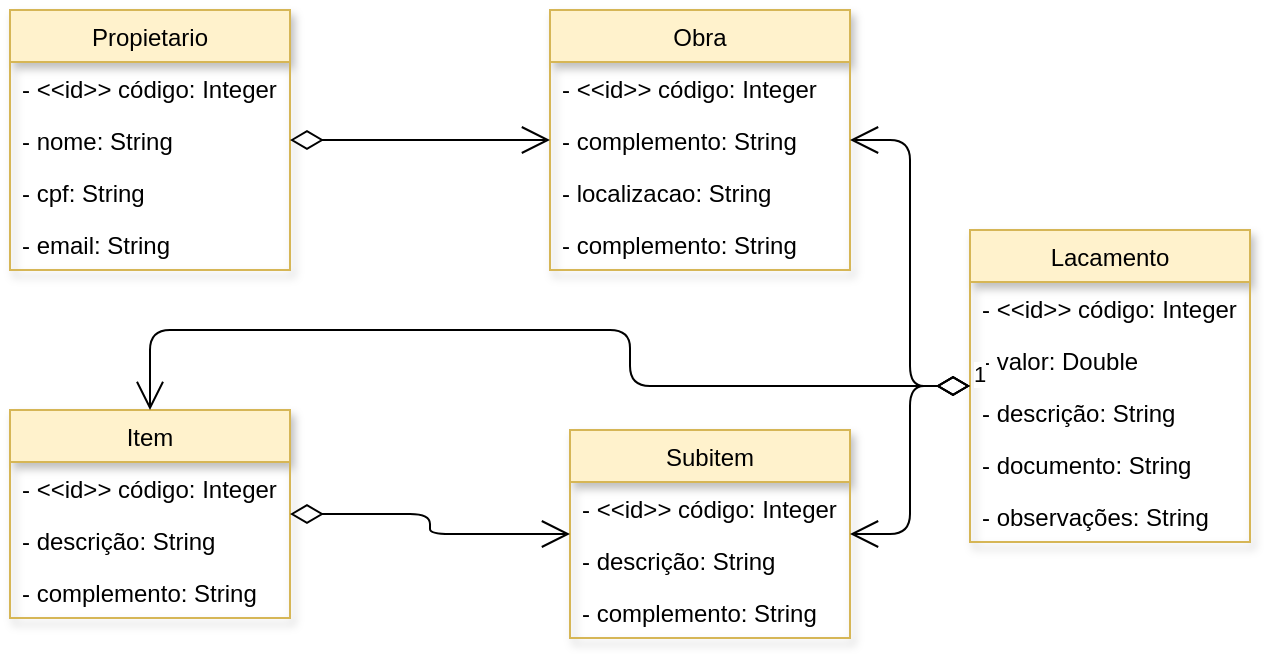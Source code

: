 <mxfile version="14.6.12" type="github">
  <diagram id="C5RBs43oDa-KdzZeNtuy" name="Page-1">
    <mxGraphModel dx="655" dy="394" grid="1" gridSize="10" guides="1" tooltips="1" connect="1" arrows="1" fold="1" page="1" pageScale="1" pageWidth="827" pageHeight="1169" math="0" shadow="0">
      <root>
        <mxCell id="WIyWlLk6GJQsqaUBKTNV-0" />
        <mxCell id="WIyWlLk6GJQsqaUBKTNV-1" parent="WIyWlLk6GJQsqaUBKTNV-0" />
        <mxCell id="A6MXZb6ok3bYtfzriwAI-22" value="Propietario" style="swimlane;fontStyle=0;childLayout=stackLayout;horizontal=1;startSize=26;fillColor=#fff2cc;horizontalStack=0;resizeParent=1;resizeParentMax=0;resizeLast=0;collapsible=1;marginBottom=0;shadow=1;labelBackgroundColor=none;strokeColor=#d6b656;rounded=0;" vertex="1" parent="WIyWlLk6GJQsqaUBKTNV-1">
          <mxGeometry x="40" y="120" width="140" height="130" as="geometry" />
        </mxCell>
        <mxCell id="A6MXZb6ok3bYtfzriwAI-23" value="- &lt;&lt;id&gt;&gt; código: Integer" style="text;strokeColor=none;fillColor=none;align=left;verticalAlign=top;spacingLeft=4;spacingRight=4;overflow=hidden;rotatable=0;points=[[0,0.5],[1,0.5]];portConstraint=eastwest;" vertex="1" parent="A6MXZb6ok3bYtfzriwAI-22">
          <mxGeometry y="26" width="140" height="26" as="geometry" />
        </mxCell>
        <mxCell id="A6MXZb6ok3bYtfzriwAI-24" value="- nome: String" style="text;strokeColor=none;fillColor=none;align=left;verticalAlign=top;spacingLeft=4;spacingRight=4;overflow=hidden;rotatable=0;points=[[0,0.5],[1,0.5]];portConstraint=eastwest;" vertex="1" parent="A6MXZb6ok3bYtfzriwAI-22">
          <mxGeometry y="52" width="140" height="26" as="geometry" />
        </mxCell>
        <mxCell id="A6MXZb6ok3bYtfzriwAI-25" value="- cpf: String" style="text;strokeColor=none;fillColor=none;align=left;verticalAlign=top;spacingLeft=4;spacingRight=4;overflow=hidden;rotatable=0;points=[[0,0.5],[1,0.5]];portConstraint=eastwest;" vertex="1" parent="A6MXZb6ok3bYtfzriwAI-22">
          <mxGeometry y="78" width="140" height="26" as="geometry" />
        </mxCell>
        <mxCell id="A6MXZb6ok3bYtfzriwAI-26" value="- email: String" style="text;strokeColor=none;fillColor=none;align=left;verticalAlign=top;spacingLeft=4;spacingRight=4;overflow=hidden;rotatable=0;points=[[0,0.5],[1,0.5]];portConstraint=eastwest;" vertex="1" parent="A6MXZb6ok3bYtfzriwAI-22">
          <mxGeometry y="104" width="140" height="26" as="geometry" />
        </mxCell>
        <mxCell id="A6MXZb6ok3bYtfzriwAI-28" value="Obra" style="swimlane;fontStyle=0;childLayout=stackLayout;horizontal=1;startSize=26;fillColor=#fff2cc;horizontalStack=0;resizeParent=1;resizeParentMax=0;resizeLast=0;collapsible=1;marginBottom=0;shadow=1;labelBackgroundColor=none;strokeColor=#d6b656;" vertex="1" parent="WIyWlLk6GJQsqaUBKTNV-1">
          <mxGeometry x="310" y="120" width="150" height="130" as="geometry" />
        </mxCell>
        <mxCell id="A6MXZb6ok3bYtfzriwAI-29" value="- &lt;&lt;id&gt;&gt; código: Integer" style="text;strokeColor=none;fillColor=none;align=left;verticalAlign=top;spacingLeft=4;spacingRight=4;overflow=hidden;rotatable=0;points=[[0,0.5],[1,0.5]];portConstraint=eastwest;" vertex="1" parent="A6MXZb6ok3bYtfzriwAI-28">
          <mxGeometry y="26" width="150" height="26" as="geometry" />
        </mxCell>
        <mxCell id="A6MXZb6ok3bYtfzriwAI-52" value="- complemento: String" style="text;strokeColor=none;fillColor=none;align=left;verticalAlign=top;spacingLeft=4;spacingRight=4;overflow=hidden;rotatable=0;points=[[0,0.5],[1,0.5]];portConstraint=eastwest;" vertex="1" parent="A6MXZb6ok3bYtfzriwAI-28">
          <mxGeometry y="52" width="150" height="26" as="geometry" />
        </mxCell>
        <mxCell id="A6MXZb6ok3bYtfzriwAI-31" value="- localizacao: String" style="text;strokeColor=none;fillColor=none;align=left;verticalAlign=top;spacingLeft=4;spacingRight=4;overflow=hidden;rotatable=0;points=[[0,0.5],[1,0.5]];portConstraint=eastwest;" vertex="1" parent="A6MXZb6ok3bYtfzriwAI-28">
          <mxGeometry y="78" width="150" height="26" as="geometry" />
        </mxCell>
        <mxCell id="A6MXZb6ok3bYtfzriwAI-32" value="- complemento: String" style="text;strokeColor=none;fillColor=none;align=left;verticalAlign=top;spacingLeft=4;spacingRight=4;overflow=hidden;rotatable=0;points=[[0,0.5],[1,0.5]];portConstraint=eastwest;" vertex="1" parent="A6MXZb6ok3bYtfzriwAI-28">
          <mxGeometry y="104" width="150" height="26" as="geometry" />
        </mxCell>
        <mxCell id="A6MXZb6ok3bYtfzriwAI-34" value="Lacamento" style="swimlane;fontStyle=0;childLayout=stackLayout;horizontal=1;startSize=26;fillColor=#fff2cc;horizontalStack=0;resizeParent=1;resizeParentMax=0;resizeLast=0;collapsible=1;marginBottom=0;shadow=1;labelBackgroundColor=none;strokeColor=#d6b656;" vertex="1" parent="WIyWlLk6GJQsqaUBKTNV-1">
          <mxGeometry x="520" y="230" width="140" height="156" as="geometry" />
        </mxCell>
        <mxCell id="A6MXZb6ok3bYtfzriwAI-35" value="- &lt;&lt;id&gt;&gt; código: Integer" style="text;strokeColor=none;fillColor=none;align=left;verticalAlign=top;spacingLeft=4;spacingRight=4;overflow=hidden;rotatable=0;points=[[0,0.5],[1,0.5]];portConstraint=eastwest;" vertex="1" parent="A6MXZb6ok3bYtfzriwAI-34">
          <mxGeometry y="26" width="140" height="26" as="geometry" />
        </mxCell>
        <mxCell id="A6MXZb6ok3bYtfzriwAI-36" value="- valor: Double" style="text;strokeColor=none;fillColor=none;align=left;verticalAlign=top;spacingLeft=4;spacingRight=4;overflow=hidden;rotatable=0;points=[[0,0.5],[1,0.5]];portConstraint=eastwest;" vertex="1" parent="A6MXZb6ok3bYtfzriwAI-34">
          <mxGeometry y="52" width="140" height="26" as="geometry" />
        </mxCell>
        <mxCell id="A6MXZb6ok3bYtfzriwAI-38" value="- descrição: String" style="text;strokeColor=none;fillColor=none;align=left;verticalAlign=top;spacingLeft=4;spacingRight=4;overflow=hidden;rotatable=0;points=[[0,0.5],[1,0.5]];portConstraint=eastwest;" vertex="1" parent="A6MXZb6ok3bYtfzriwAI-34">
          <mxGeometry y="78" width="140" height="26" as="geometry" />
        </mxCell>
        <mxCell id="A6MXZb6ok3bYtfzriwAI-37" value="- documento: String" style="text;strokeColor=none;fillColor=none;align=left;verticalAlign=top;spacingLeft=4;spacingRight=4;overflow=hidden;rotatable=0;points=[[0,0.5],[1,0.5]];portConstraint=eastwest;" vertex="1" parent="A6MXZb6ok3bYtfzriwAI-34">
          <mxGeometry y="104" width="140" height="26" as="geometry" />
        </mxCell>
        <mxCell id="A6MXZb6ok3bYtfzriwAI-40" value="- observações: String" style="text;strokeColor=none;fillColor=none;align=left;verticalAlign=top;spacingLeft=4;spacingRight=4;overflow=hidden;rotatable=0;points=[[0,0.5],[1,0.5]];portConstraint=eastwest;" vertex="1" parent="A6MXZb6ok3bYtfzriwAI-34">
          <mxGeometry y="130" width="140" height="26" as="geometry" />
        </mxCell>
        <mxCell id="A6MXZb6ok3bYtfzriwAI-41" value="Item" style="swimlane;fontStyle=0;childLayout=stackLayout;horizontal=1;startSize=26;fillColor=#fff2cc;horizontalStack=0;resizeParent=1;resizeParentMax=0;resizeLast=0;collapsible=1;marginBottom=0;shadow=1;labelBackgroundColor=none;strokeColor=#d6b656;" vertex="1" parent="WIyWlLk6GJQsqaUBKTNV-1">
          <mxGeometry x="40" y="320" width="140" height="104" as="geometry" />
        </mxCell>
        <mxCell id="A6MXZb6ok3bYtfzriwAI-42" value="- &lt;&lt;id&gt;&gt; código: Integer" style="text;strokeColor=none;fillColor=none;align=left;verticalAlign=top;spacingLeft=4;spacingRight=4;overflow=hidden;rotatable=0;points=[[0,0.5],[1,0.5]];portConstraint=eastwest;" vertex="1" parent="A6MXZb6ok3bYtfzriwAI-41">
          <mxGeometry y="26" width="140" height="26" as="geometry" />
        </mxCell>
        <mxCell id="A6MXZb6ok3bYtfzriwAI-43" value="- descrição: String" style="text;strokeColor=none;fillColor=none;align=left;verticalAlign=top;spacingLeft=4;spacingRight=4;overflow=hidden;rotatable=0;points=[[0,0.5],[1,0.5]];portConstraint=eastwest;" vertex="1" parent="A6MXZb6ok3bYtfzriwAI-41">
          <mxGeometry y="52" width="140" height="26" as="geometry" />
        </mxCell>
        <mxCell id="A6MXZb6ok3bYtfzriwAI-44" value="- complemento: String" style="text;strokeColor=none;fillColor=none;align=left;verticalAlign=top;spacingLeft=4;spacingRight=4;overflow=hidden;rotatable=0;points=[[0,0.5],[1,0.5]];portConstraint=eastwest;" vertex="1" parent="A6MXZb6ok3bYtfzriwAI-41">
          <mxGeometry y="78" width="140" height="26" as="geometry" />
        </mxCell>
        <mxCell id="A6MXZb6ok3bYtfzriwAI-47" value="Subitem" style="swimlane;fontStyle=0;childLayout=stackLayout;horizontal=1;startSize=26;fillColor=#fff2cc;horizontalStack=0;resizeParent=1;resizeParentMax=0;resizeLast=0;collapsible=1;marginBottom=0;shadow=1;labelBackgroundColor=none;strokeColor=#d6b656;" vertex="1" parent="WIyWlLk6GJQsqaUBKTNV-1">
          <mxGeometry x="320" y="330" width="140" height="104" as="geometry" />
        </mxCell>
        <mxCell id="A6MXZb6ok3bYtfzriwAI-48" value="- &lt;&lt;id&gt;&gt; código: Integer" style="text;strokeColor=none;fillColor=none;align=left;verticalAlign=top;spacingLeft=4;spacingRight=4;overflow=hidden;rotatable=0;points=[[0,0.5],[1,0.5]];portConstraint=eastwest;" vertex="1" parent="A6MXZb6ok3bYtfzriwAI-47">
          <mxGeometry y="26" width="140" height="26" as="geometry" />
        </mxCell>
        <mxCell id="A6MXZb6ok3bYtfzriwAI-49" value="- descrição: String" style="text;strokeColor=none;fillColor=none;align=left;verticalAlign=top;spacingLeft=4;spacingRight=4;overflow=hidden;rotatable=0;points=[[0,0.5],[1,0.5]];portConstraint=eastwest;" vertex="1" parent="A6MXZb6ok3bYtfzriwAI-47">
          <mxGeometry y="52" width="140" height="26" as="geometry" />
        </mxCell>
        <mxCell id="A6MXZb6ok3bYtfzriwAI-50" value="- complemento: String" style="text;strokeColor=none;fillColor=none;align=left;verticalAlign=top;spacingLeft=4;spacingRight=4;overflow=hidden;rotatable=0;points=[[0,0.5],[1,0.5]];portConstraint=eastwest;" vertex="1" parent="A6MXZb6ok3bYtfzriwAI-47">
          <mxGeometry y="78" width="140" height="26" as="geometry" />
        </mxCell>
        <mxCell id="A6MXZb6ok3bYtfzriwAI-56" value="" style="endArrow=open;html=1;endSize=12;startArrow=diamondThin;startSize=14;startFill=0;edgeStyle=orthogonalEdgeStyle;align=left;verticalAlign=bottom;exitX=1;exitY=0.5;exitDx=0;exitDy=0;entryX=0;entryY=0.5;entryDx=0;entryDy=0;" edge="1" parent="WIyWlLk6GJQsqaUBKTNV-1" source="A6MXZb6ok3bYtfzriwAI-24" target="A6MXZb6ok3bYtfzriwAI-52">
          <mxGeometry x="-1" y="3" relative="1" as="geometry">
            <mxPoint x="250" y="260" as="sourcePoint" />
            <mxPoint x="410" y="260" as="targetPoint" />
          </mxGeometry>
        </mxCell>
        <mxCell id="A6MXZb6ok3bYtfzriwAI-59" value="" style="endArrow=open;html=1;endSize=12;startArrow=diamondThin;startSize=14;startFill=0;edgeStyle=orthogonalEdgeStyle;align=left;verticalAlign=bottom;" edge="1" parent="WIyWlLk6GJQsqaUBKTNV-1" source="A6MXZb6ok3bYtfzriwAI-41" target="A6MXZb6ok3bYtfzriwAI-47">
          <mxGeometry x="-1" y="3" relative="1" as="geometry">
            <mxPoint x="190" y="290" as="sourcePoint" />
            <mxPoint x="350" y="290" as="targetPoint" />
          </mxGeometry>
        </mxCell>
        <mxCell id="A6MXZb6ok3bYtfzriwAI-60" value="" style="endArrow=open;html=1;endSize=12;startArrow=diamondThin;startSize=14;startFill=0;edgeStyle=orthogonalEdgeStyle;align=left;verticalAlign=bottom;" edge="1" parent="WIyWlLk6GJQsqaUBKTNV-1" source="A6MXZb6ok3bYtfzriwAI-34" target="A6MXZb6ok3bYtfzriwAI-28">
          <mxGeometry x="-1" y="3" relative="1" as="geometry">
            <mxPoint x="280" y="340" as="sourcePoint" />
            <mxPoint x="440" y="340" as="targetPoint" />
          </mxGeometry>
        </mxCell>
        <mxCell id="A6MXZb6ok3bYtfzriwAI-61" value="1" style="endArrow=open;html=1;endSize=12;startArrow=diamondThin;startSize=14;startFill=0;edgeStyle=orthogonalEdgeStyle;align=left;verticalAlign=bottom;" edge="1" parent="WIyWlLk6GJQsqaUBKTNV-1" source="A6MXZb6ok3bYtfzriwAI-34" target="A6MXZb6ok3bYtfzriwAI-47">
          <mxGeometry x="-1" y="3" relative="1" as="geometry">
            <mxPoint x="300" y="370" as="sourcePoint" />
            <mxPoint x="460" y="370" as="targetPoint" />
          </mxGeometry>
        </mxCell>
        <mxCell id="A6MXZb6ok3bYtfzriwAI-62" value="1" style="endArrow=open;html=1;endSize=12;startArrow=diamondThin;startSize=14;startFill=0;edgeStyle=orthogonalEdgeStyle;align=left;verticalAlign=bottom;" edge="1" parent="WIyWlLk6GJQsqaUBKTNV-1" source="A6MXZb6ok3bYtfzriwAI-34" target="A6MXZb6ok3bYtfzriwAI-41">
          <mxGeometry x="-1" y="3" relative="1" as="geometry">
            <mxPoint x="300" y="370" as="sourcePoint" />
            <mxPoint x="460" y="370" as="targetPoint" />
            <Array as="points">
              <mxPoint x="350" y="308" />
              <mxPoint x="350" y="280" />
              <mxPoint x="110" y="280" />
            </Array>
          </mxGeometry>
        </mxCell>
      </root>
    </mxGraphModel>
  </diagram>
</mxfile>

